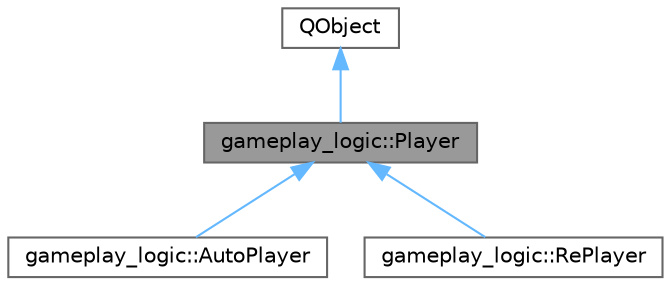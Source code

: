 digraph "gameplay_logic::Player"
{
 // LATEX_PDF_SIZE
  bgcolor="transparent";
  edge [fontname=Helvetica,fontsize=10,labelfontname=Helvetica,labelfontsize=10];
  node [fontname=Helvetica,fontsize=10,shape=box,height=0.2,width=0.4];
  Node1 [id="Node000001",label="gameplay_logic::Player",height=0.2,width=0.4,color="gray40", fillcolor="grey60", style="filled", fontcolor="black",tooltip="A player in a chart."];
  Node2 -> Node1 [id="edge1_Node000001_Node000002",dir="back",color="steelblue1",style="solid",tooltip=" "];
  Node2 [id="Node000002",label="QObject",height=0.2,width=0.4,color="gray40", fillcolor="white", style="filled",tooltip=" "];
  Node1 -> Node3 [id="edge2_Node000001_Node000003",dir="back",color="steelblue1",style="solid",tooltip=" "];
  Node3 [id="Node000003",label="gameplay_logic::AutoPlayer",height=0.2,width=0.4,color="gray40", fillcolor="white", style="filled",URL="$classgameplay__logic_1_1AutoPlayer.html",tooltip="A player that plays automatically, hitting all notes perfectly."];
  Node1 -> Node4 [id="edge3_Node000001_Node000004",dir="back",color="steelblue1",style="solid",tooltip=" "];
  Node4 [id="Node000004",label="gameplay_logic::RePlayer",height=0.2,width=0.4,color="gray40", fillcolor="white", style="filled",URL="$classgameplay__logic_1_1RePlayer.html",tooltip="A player that replays a recorded score."];
}
